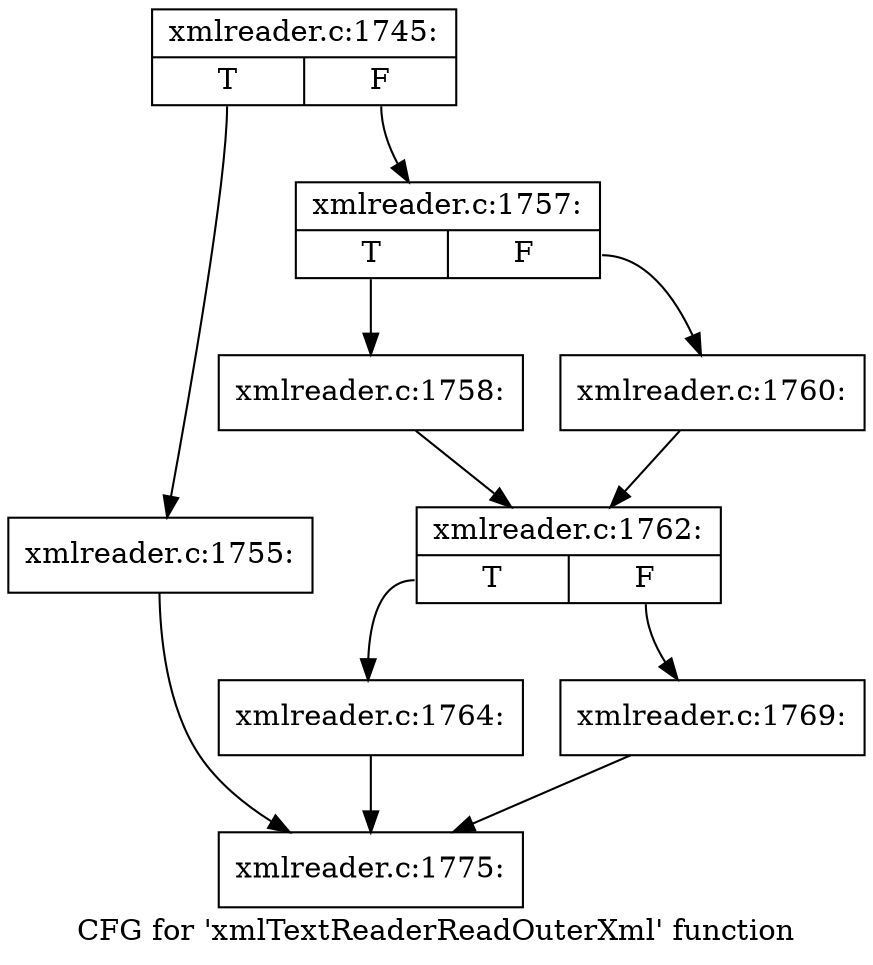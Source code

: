 digraph "CFG for 'xmlTextReaderReadOuterXml' function" {
	label="CFG for 'xmlTextReaderReadOuterXml' function";

	Node0x45f2d20 [shape=record,label="{xmlreader.c:1745:|{<s0>T|<s1>F}}"];
	Node0x45f2d20:s0 -> Node0x46e6850;
	Node0x45f2d20:s1 -> Node0x46e68a0;
	Node0x46e6850 [shape=record,label="{xmlreader.c:1755:}"];
	Node0x46e6850 -> Node0x46dabd0;
	Node0x46e68a0 [shape=record,label="{xmlreader.c:1757:|{<s0>T|<s1>F}}"];
	Node0x46e68a0:s0 -> Node0x46e6e90;
	Node0x46e68a0:s1 -> Node0x46e6f30;
	Node0x46e6e90 [shape=record,label="{xmlreader.c:1758:}"];
	Node0x46e6e90 -> Node0x46e6ee0;
	Node0x46e6f30 [shape=record,label="{xmlreader.c:1760:}"];
	Node0x46e6f30 -> Node0x46e6ee0;
	Node0x46e6ee0 [shape=record,label="{xmlreader.c:1762:|{<s0>T|<s1>F}}"];
	Node0x46e6ee0:s0 -> Node0x46e7fa0;
	Node0x46e6ee0:s1 -> Node0x4647f20;
	Node0x46e7fa0 [shape=record,label="{xmlreader.c:1764:}"];
	Node0x46e7fa0 -> Node0x46dabd0;
	Node0x4647f20 [shape=record,label="{xmlreader.c:1769:}"];
	Node0x4647f20 -> Node0x46dabd0;
	Node0x46dabd0 [shape=record,label="{xmlreader.c:1775:}"];
}
